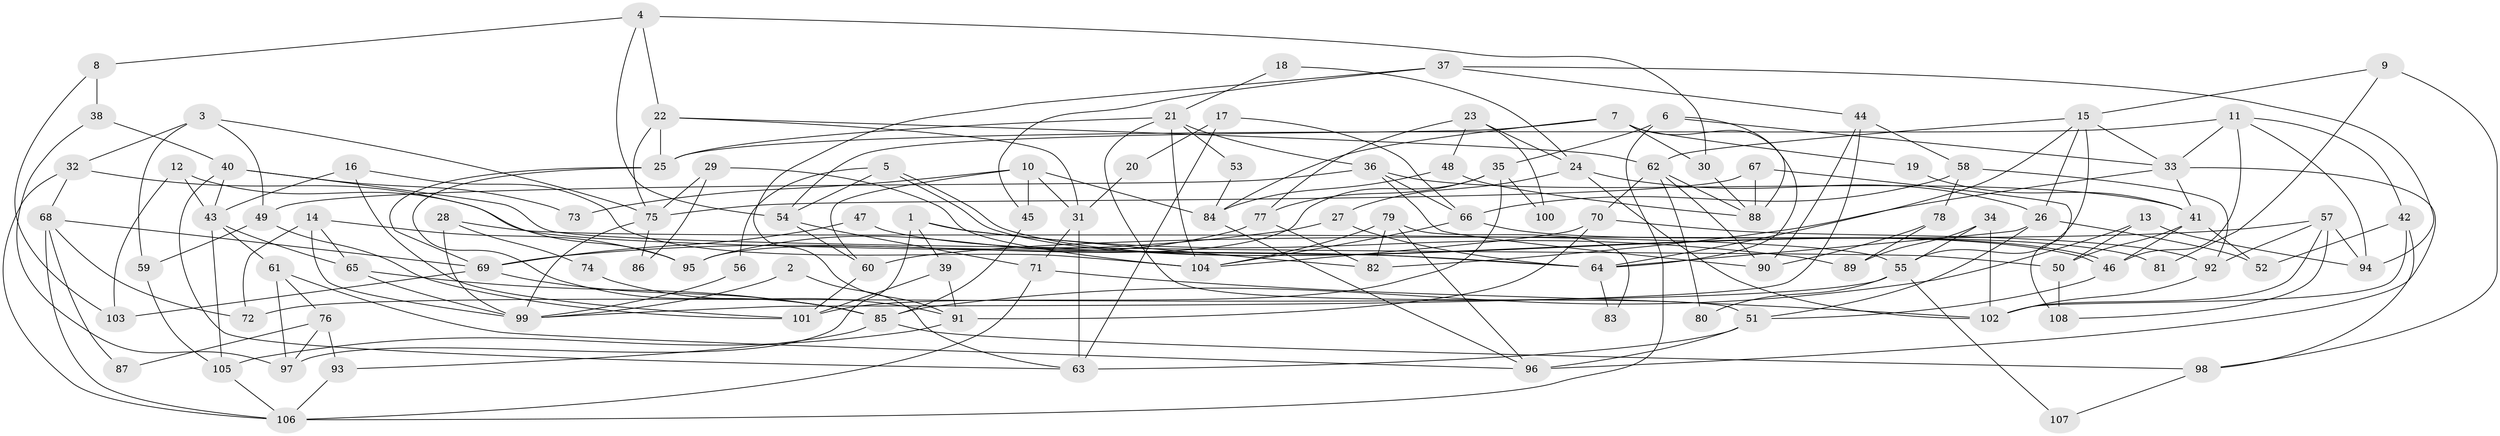 // Generated by graph-tools (version 1.1) at 2025/11/02/27/25 16:11:21]
// undirected, 108 vertices, 216 edges
graph export_dot {
graph [start="1"]
  node [color=gray90,style=filled];
  1;
  2;
  3;
  4;
  5;
  6;
  7;
  8;
  9;
  10;
  11;
  12;
  13;
  14;
  15;
  16;
  17;
  18;
  19;
  20;
  21;
  22;
  23;
  24;
  25;
  26;
  27;
  28;
  29;
  30;
  31;
  32;
  33;
  34;
  35;
  36;
  37;
  38;
  39;
  40;
  41;
  42;
  43;
  44;
  45;
  46;
  47;
  48;
  49;
  50;
  51;
  52;
  53;
  54;
  55;
  56;
  57;
  58;
  59;
  60;
  61;
  62;
  63;
  64;
  65;
  66;
  67;
  68;
  69;
  70;
  71;
  72;
  73;
  74;
  75;
  76;
  77;
  78;
  79;
  80;
  81;
  82;
  83;
  84;
  85;
  86;
  87;
  88;
  89;
  90;
  91;
  92;
  93;
  94;
  95;
  96;
  97;
  98;
  99;
  100;
  101;
  102;
  103;
  104;
  105;
  106;
  107;
  108;
  1 -- 89;
  1 -- 97;
  1 -- 39;
  1 -- 82;
  2 -- 63;
  2 -- 99;
  3 -- 49;
  3 -- 75;
  3 -- 32;
  3 -- 59;
  4 -- 54;
  4 -- 30;
  4 -- 8;
  4 -- 22;
  5 -- 46;
  5 -- 46;
  5 -- 54;
  5 -- 56;
  6 -- 106;
  6 -- 33;
  6 -- 35;
  6 -- 88;
  7 -- 64;
  7 -- 84;
  7 -- 19;
  7 -- 30;
  7 -- 54;
  8 -- 103;
  8 -- 38;
  9 -- 15;
  9 -- 98;
  9 -- 81;
  10 -- 60;
  10 -- 31;
  10 -- 45;
  10 -- 73;
  10 -- 84;
  11 -- 42;
  11 -- 94;
  11 -- 25;
  11 -- 33;
  11 -- 46;
  12 -- 43;
  12 -- 95;
  12 -- 103;
  13 -- 94;
  13 -- 85;
  13 -- 50;
  14 -- 65;
  14 -- 95;
  14 -- 72;
  14 -- 99;
  15 -- 26;
  15 -- 62;
  15 -- 33;
  15 -- 55;
  15 -- 64;
  16 -- 104;
  16 -- 43;
  16 -- 101;
  17 -- 66;
  17 -- 63;
  17 -- 20;
  18 -- 24;
  18 -- 21;
  19 -- 41;
  20 -- 31;
  21 -- 104;
  21 -- 51;
  21 -- 25;
  21 -- 36;
  21 -- 53;
  22 -- 25;
  22 -- 31;
  22 -- 62;
  22 -- 75;
  23 -- 48;
  23 -- 24;
  23 -- 77;
  23 -- 100;
  24 -- 102;
  24 -- 26;
  24 -- 27;
  25 -- 69;
  25 -- 85;
  26 -- 64;
  26 -- 51;
  26 -- 52;
  27 -- 64;
  27 -- 69;
  28 -- 55;
  28 -- 99;
  28 -- 74;
  29 -- 104;
  29 -- 75;
  29 -- 86;
  30 -- 88;
  31 -- 71;
  31 -- 63;
  32 -- 106;
  32 -- 64;
  32 -- 68;
  33 -- 41;
  33 -- 82;
  33 -- 96;
  34 -- 55;
  34 -- 102;
  34 -- 89;
  35 -- 77;
  35 -- 95;
  35 -- 100;
  35 -- 101;
  36 -- 41;
  36 -- 49;
  36 -- 66;
  36 -- 90;
  37 -- 44;
  37 -- 45;
  37 -- 91;
  37 -- 94;
  38 -- 40;
  38 -- 97;
  39 -- 101;
  39 -- 91;
  40 -- 50;
  40 -- 43;
  40 -- 63;
  40 -- 73;
  41 -- 46;
  41 -- 50;
  41 -- 52;
  42 -- 102;
  42 -- 52;
  42 -- 98;
  43 -- 105;
  43 -- 61;
  43 -- 65;
  44 -- 99;
  44 -- 90;
  44 -- 58;
  45 -- 85;
  46 -- 51;
  47 -- 64;
  47 -- 69;
  48 -- 88;
  48 -- 84;
  49 -- 101;
  49 -- 59;
  50 -- 108;
  51 -- 63;
  51 -- 96;
  53 -- 84;
  54 -- 60;
  54 -- 71;
  55 -- 72;
  55 -- 80;
  55 -- 107;
  56 -- 99;
  57 -- 102;
  57 -- 108;
  57 -- 60;
  57 -- 92;
  57 -- 94;
  58 -- 66;
  58 -- 78;
  58 -- 92;
  59 -- 105;
  60 -- 101;
  61 -- 96;
  61 -- 97;
  61 -- 76;
  62 -- 70;
  62 -- 80;
  62 -- 88;
  62 -- 90;
  64 -- 83;
  65 -- 85;
  65 -- 99;
  66 -- 104;
  66 -- 81;
  67 -- 88;
  67 -- 75;
  67 -- 108;
  68 -- 69;
  68 -- 72;
  68 -- 87;
  68 -- 106;
  69 -- 85;
  69 -- 103;
  70 -- 92;
  70 -- 91;
  70 -- 104;
  71 -- 106;
  71 -- 102;
  74 -- 91;
  75 -- 99;
  75 -- 86;
  76 -- 93;
  76 -- 87;
  76 -- 97;
  77 -- 82;
  77 -- 95;
  78 -- 90;
  78 -- 89;
  79 -- 82;
  79 -- 96;
  79 -- 83;
  79 -- 104;
  84 -- 96;
  85 -- 93;
  85 -- 98;
  91 -- 105;
  92 -- 102;
  93 -- 106;
  98 -- 107;
  105 -- 106;
}
